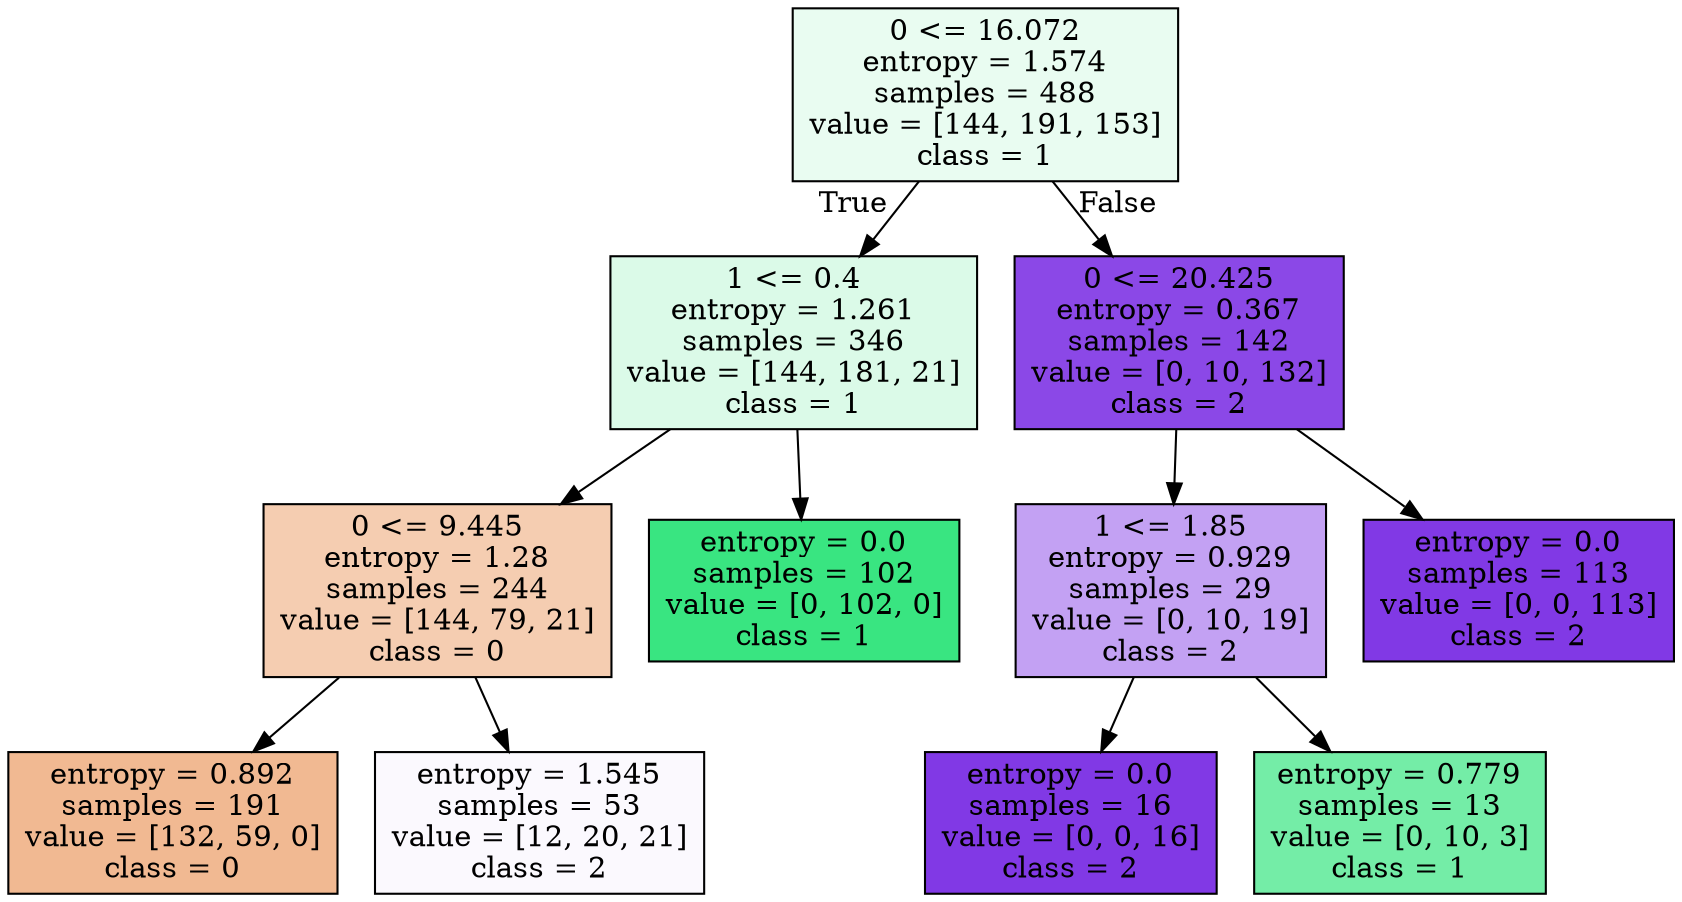 digraph Tree {
node [shape=box, style="filled", color="black"] ;
0 [label="0 <= 16.072\nentropy = 1.574\nsamples = 488\nvalue = [144, 191, 153]\nclass = 1", fillcolor="#e9fcf1"] ;
1 [label="1 <= 0.4\nentropy = 1.261\nsamples = 346\nvalue = [144, 181, 21]\nclass = 1", fillcolor="#dbfae8"] ;
0 -> 1 [labeldistance=2.5, labelangle=45, headlabel="True"] ;
2 [label="0 <= 9.445\nentropy = 1.28\nsamples = 244\nvalue = [144, 79, 21]\nclass = 0", fillcolor="#f5cdb1"] ;
1 -> 2 ;
3 [label="entropy = 0.892\nsamples = 191\nvalue = [132, 59, 0]\nclass = 0", fillcolor="#f1b992"] ;
2 -> 3 ;
4 [label="entropy = 1.545\nsamples = 53\nvalue = [12, 20, 21]\nclass = 2", fillcolor="#fbf9fe"] ;
2 -> 4 ;
5 [label="entropy = 0.0\nsamples = 102\nvalue = [0, 102, 0]\nclass = 1", fillcolor="#39e581"] ;
1 -> 5 ;
6 [label="0 <= 20.425\nentropy = 0.367\nsamples = 142\nvalue = [0, 10, 132]\nclass = 2", fillcolor="#8b48e7"] ;
0 -> 6 [labeldistance=2.5, labelangle=-45, headlabel="False"] ;
7 [label="1 <= 1.85\nentropy = 0.929\nsamples = 29\nvalue = [0, 10, 19]\nclass = 2", fillcolor="#c3a1f3"] ;
6 -> 7 ;
8 [label="entropy = 0.0\nsamples = 16\nvalue = [0, 0, 16]\nclass = 2", fillcolor="#8139e5"] ;
7 -> 8 ;
9 [label="entropy = 0.779\nsamples = 13\nvalue = [0, 10, 3]\nclass = 1", fillcolor="#74eda7"] ;
7 -> 9 ;
10 [label="entropy = 0.0\nsamples = 113\nvalue = [0, 0, 113]\nclass = 2", fillcolor="#8139e5"] ;
6 -> 10 ;
}